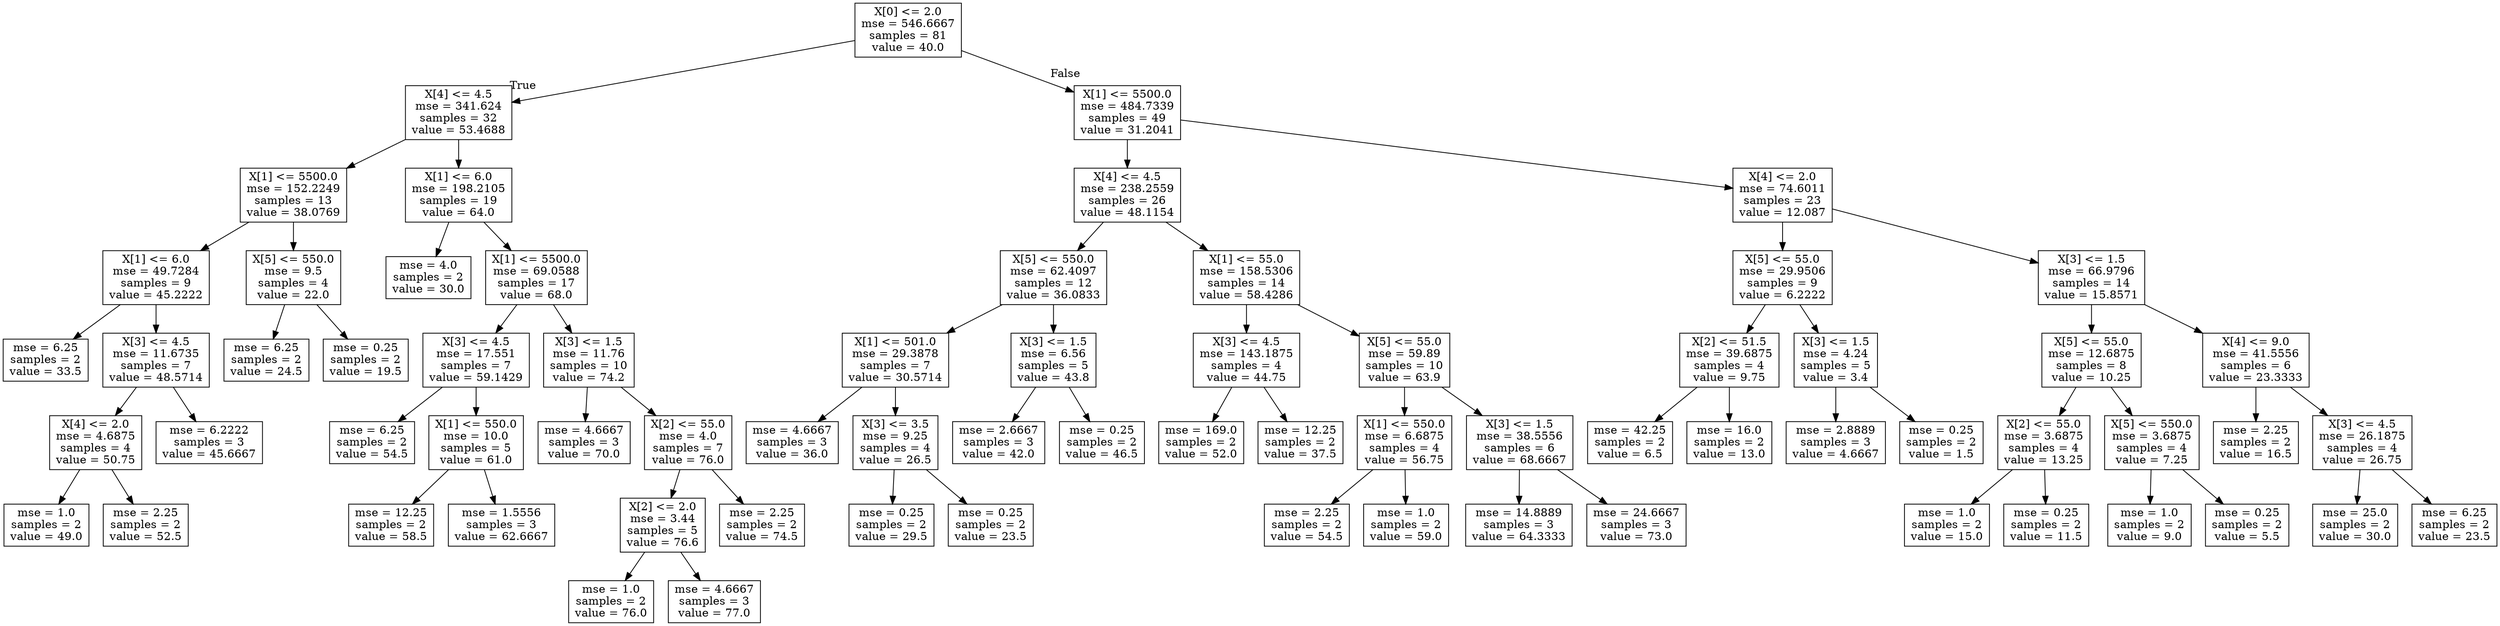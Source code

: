 digraph Tree {
node [shape=box] ;
0 [label="X[0] <= 2.0\nmse = 546.6667\nsamples = 81\nvalue = 40.0"] ;
1 [label="X[4] <= 4.5\nmse = 341.624\nsamples = 32\nvalue = 53.4688"] ;
0 -> 1 [labeldistance=2.5, labelangle=45, headlabel="True"] ;
2 [label="X[1] <= 5500.0\nmse = 152.2249\nsamples = 13\nvalue = 38.0769"] ;
1 -> 2 ;
3 [label="X[1] <= 6.0\nmse = 49.7284\nsamples = 9\nvalue = 45.2222"] ;
2 -> 3 ;
4 [label="mse = 6.25\nsamples = 2\nvalue = 33.5"] ;
3 -> 4 ;
5 [label="X[3] <= 4.5\nmse = 11.6735\nsamples = 7\nvalue = 48.5714"] ;
3 -> 5 ;
6 [label="X[4] <= 2.0\nmse = 4.6875\nsamples = 4\nvalue = 50.75"] ;
5 -> 6 ;
7 [label="mse = 1.0\nsamples = 2\nvalue = 49.0"] ;
6 -> 7 ;
8 [label="mse = 2.25\nsamples = 2\nvalue = 52.5"] ;
6 -> 8 ;
9 [label="mse = 6.2222\nsamples = 3\nvalue = 45.6667"] ;
5 -> 9 ;
10 [label="X[5] <= 550.0\nmse = 9.5\nsamples = 4\nvalue = 22.0"] ;
2 -> 10 ;
11 [label="mse = 6.25\nsamples = 2\nvalue = 24.5"] ;
10 -> 11 ;
12 [label="mse = 0.25\nsamples = 2\nvalue = 19.5"] ;
10 -> 12 ;
13 [label="X[1] <= 6.0\nmse = 198.2105\nsamples = 19\nvalue = 64.0"] ;
1 -> 13 ;
14 [label="mse = 4.0\nsamples = 2\nvalue = 30.0"] ;
13 -> 14 ;
15 [label="X[1] <= 5500.0\nmse = 69.0588\nsamples = 17\nvalue = 68.0"] ;
13 -> 15 ;
16 [label="X[3] <= 4.5\nmse = 17.551\nsamples = 7\nvalue = 59.1429"] ;
15 -> 16 ;
17 [label="mse = 6.25\nsamples = 2\nvalue = 54.5"] ;
16 -> 17 ;
18 [label="X[1] <= 550.0\nmse = 10.0\nsamples = 5\nvalue = 61.0"] ;
16 -> 18 ;
19 [label="mse = 12.25\nsamples = 2\nvalue = 58.5"] ;
18 -> 19 ;
20 [label="mse = 1.5556\nsamples = 3\nvalue = 62.6667"] ;
18 -> 20 ;
21 [label="X[3] <= 1.5\nmse = 11.76\nsamples = 10\nvalue = 74.2"] ;
15 -> 21 ;
22 [label="mse = 4.6667\nsamples = 3\nvalue = 70.0"] ;
21 -> 22 ;
23 [label="X[2] <= 55.0\nmse = 4.0\nsamples = 7\nvalue = 76.0"] ;
21 -> 23 ;
24 [label="X[2] <= 2.0\nmse = 3.44\nsamples = 5\nvalue = 76.6"] ;
23 -> 24 ;
25 [label="mse = 1.0\nsamples = 2\nvalue = 76.0"] ;
24 -> 25 ;
26 [label="mse = 4.6667\nsamples = 3\nvalue = 77.0"] ;
24 -> 26 ;
27 [label="mse = 2.25\nsamples = 2\nvalue = 74.5"] ;
23 -> 27 ;
28 [label="X[1] <= 5500.0\nmse = 484.7339\nsamples = 49\nvalue = 31.2041"] ;
0 -> 28 [labeldistance=2.5, labelangle=-45, headlabel="False"] ;
29 [label="X[4] <= 4.5\nmse = 238.2559\nsamples = 26\nvalue = 48.1154"] ;
28 -> 29 ;
30 [label="X[5] <= 550.0\nmse = 62.4097\nsamples = 12\nvalue = 36.0833"] ;
29 -> 30 ;
31 [label="X[1] <= 501.0\nmse = 29.3878\nsamples = 7\nvalue = 30.5714"] ;
30 -> 31 ;
32 [label="mse = 4.6667\nsamples = 3\nvalue = 36.0"] ;
31 -> 32 ;
33 [label="X[3] <= 3.5\nmse = 9.25\nsamples = 4\nvalue = 26.5"] ;
31 -> 33 ;
34 [label="mse = 0.25\nsamples = 2\nvalue = 29.5"] ;
33 -> 34 ;
35 [label="mse = 0.25\nsamples = 2\nvalue = 23.5"] ;
33 -> 35 ;
36 [label="X[3] <= 1.5\nmse = 6.56\nsamples = 5\nvalue = 43.8"] ;
30 -> 36 ;
37 [label="mse = 2.6667\nsamples = 3\nvalue = 42.0"] ;
36 -> 37 ;
38 [label="mse = 0.25\nsamples = 2\nvalue = 46.5"] ;
36 -> 38 ;
39 [label="X[1] <= 55.0\nmse = 158.5306\nsamples = 14\nvalue = 58.4286"] ;
29 -> 39 ;
40 [label="X[3] <= 4.5\nmse = 143.1875\nsamples = 4\nvalue = 44.75"] ;
39 -> 40 ;
41 [label="mse = 169.0\nsamples = 2\nvalue = 52.0"] ;
40 -> 41 ;
42 [label="mse = 12.25\nsamples = 2\nvalue = 37.5"] ;
40 -> 42 ;
43 [label="X[5] <= 55.0\nmse = 59.89\nsamples = 10\nvalue = 63.9"] ;
39 -> 43 ;
44 [label="X[1] <= 550.0\nmse = 6.6875\nsamples = 4\nvalue = 56.75"] ;
43 -> 44 ;
45 [label="mse = 2.25\nsamples = 2\nvalue = 54.5"] ;
44 -> 45 ;
46 [label="mse = 1.0\nsamples = 2\nvalue = 59.0"] ;
44 -> 46 ;
47 [label="X[3] <= 1.5\nmse = 38.5556\nsamples = 6\nvalue = 68.6667"] ;
43 -> 47 ;
48 [label="mse = 14.8889\nsamples = 3\nvalue = 64.3333"] ;
47 -> 48 ;
49 [label="mse = 24.6667\nsamples = 3\nvalue = 73.0"] ;
47 -> 49 ;
50 [label="X[4] <= 2.0\nmse = 74.6011\nsamples = 23\nvalue = 12.087"] ;
28 -> 50 ;
51 [label="X[5] <= 55.0\nmse = 29.9506\nsamples = 9\nvalue = 6.2222"] ;
50 -> 51 ;
52 [label="X[2] <= 51.5\nmse = 39.6875\nsamples = 4\nvalue = 9.75"] ;
51 -> 52 ;
53 [label="mse = 42.25\nsamples = 2\nvalue = 6.5"] ;
52 -> 53 ;
54 [label="mse = 16.0\nsamples = 2\nvalue = 13.0"] ;
52 -> 54 ;
55 [label="X[3] <= 1.5\nmse = 4.24\nsamples = 5\nvalue = 3.4"] ;
51 -> 55 ;
56 [label="mse = 2.8889\nsamples = 3\nvalue = 4.6667"] ;
55 -> 56 ;
57 [label="mse = 0.25\nsamples = 2\nvalue = 1.5"] ;
55 -> 57 ;
58 [label="X[3] <= 1.5\nmse = 66.9796\nsamples = 14\nvalue = 15.8571"] ;
50 -> 58 ;
59 [label="X[5] <= 55.0\nmse = 12.6875\nsamples = 8\nvalue = 10.25"] ;
58 -> 59 ;
60 [label="X[2] <= 55.0\nmse = 3.6875\nsamples = 4\nvalue = 13.25"] ;
59 -> 60 ;
61 [label="mse = 1.0\nsamples = 2\nvalue = 15.0"] ;
60 -> 61 ;
62 [label="mse = 0.25\nsamples = 2\nvalue = 11.5"] ;
60 -> 62 ;
63 [label="X[5] <= 550.0\nmse = 3.6875\nsamples = 4\nvalue = 7.25"] ;
59 -> 63 ;
64 [label="mse = 1.0\nsamples = 2\nvalue = 9.0"] ;
63 -> 64 ;
65 [label="mse = 0.25\nsamples = 2\nvalue = 5.5"] ;
63 -> 65 ;
66 [label="X[4] <= 9.0\nmse = 41.5556\nsamples = 6\nvalue = 23.3333"] ;
58 -> 66 ;
67 [label="mse = 2.25\nsamples = 2\nvalue = 16.5"] ;
66 -> 67 ;
68 [label="X[3] <= 4.5\nmse = 26.1875\nsamples = 4\nvalue = 26.75"] ;
66 -> 68 ;
69 [label="mse = 25.0\nsamples = 2\nvalue = 30.0"] ;
68 -> 69 ;
70 [label="mse = 6.25\nsamples = 2\nvalue = 23.5"] ;
68 -> 70 ;
}
